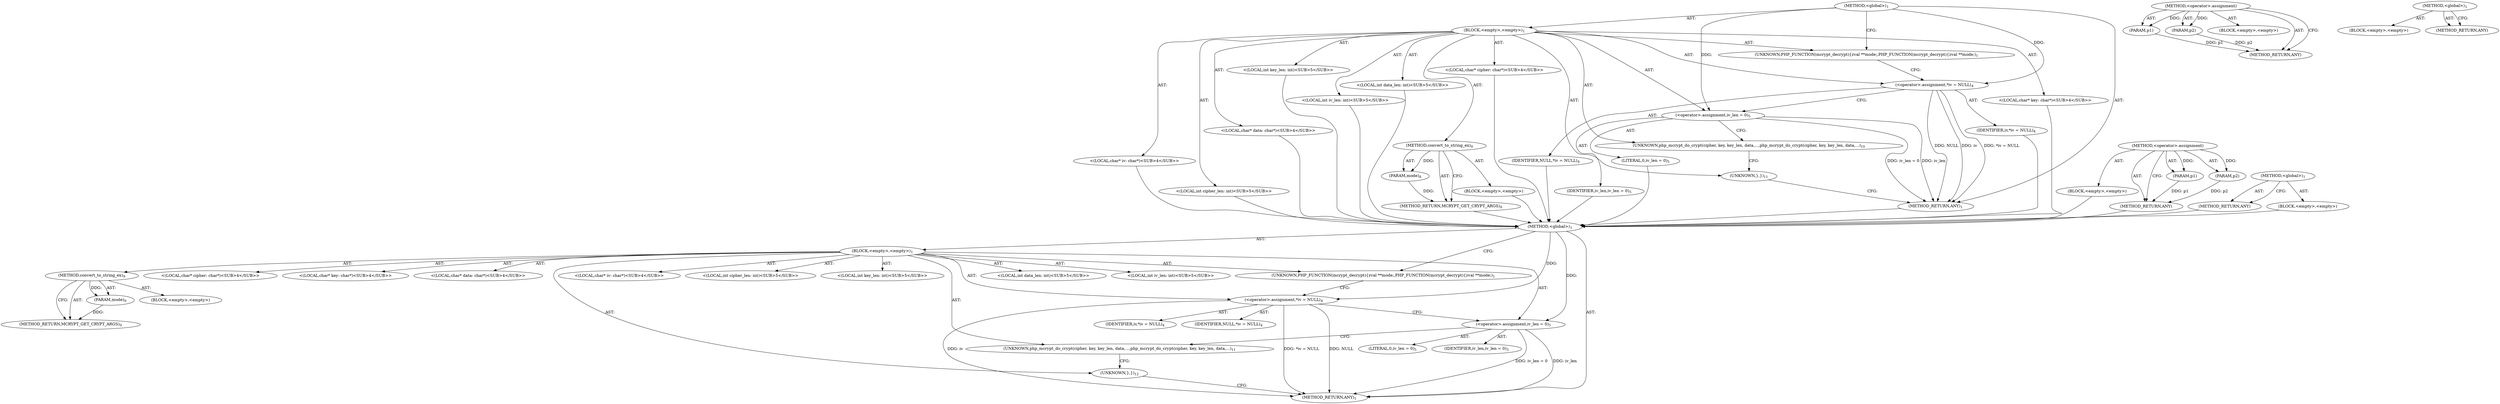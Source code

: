 digraph "&lt;global&gt;" {
vulnerable_6 [label=<(METHOD,&lt;global&gt;)<SUB>1</SUB>>];
vulnerable_7 [label=<(BLOCK,&lt;empty&gt;,&lt;empty&gt;)<SUB>1</SUB>>];
vulnerable_8 [label=<(UNKNOWN,PHP_FUNCTION(mcrypt_decrypt)
{
	zval **mode;,PHP_FUNCTION(mcrypt_decrypt)
{
	zval **mode;)<SUB>1</SUB>>];
vulnerable_9 [label="<(LOCAL,char* cipher: char*)<SUB>4</SUB>>"];
vulnerable_10 [label="<(LOCAL,char* key: char*)<SUB>4</SUB>>"];
vulnerable_11 [label="<(LOCAL,char* data: char*)<SUB>4</SUB>>"];
vulnerable_12 [label="<(LOCAL,char* iv: char*)<SUB>4</SUB>>"];
vulnerable_13 [label=<(&lt;operator&gt;.assignment,*iv = NULL)<SUB>4</SUB>>];
vulnerable_14 [label=<(IDENTIFIER,iv,*iv = NULL)<SUB>4</SUB>>];
vulnerable_15 [label=<(IDENTIFIER,NULL,*iv = NULL)<SUB>4</SUB>>];
vulnerable_16 [label="<(LOCAL,int cipher_len: int)<SUB>5</SUB>>"];
vulnerable_17 [label="<(LOCAL,int key_len: int)<SUB>5</SUB>>"];
vulnerable_18 [label="<(LOCAL,int data_len: int)<SUB>5</SUB>>"];
vulnerable_19 [label="<(LOCAL,int iv_len: int)<SUB>5</SUB>>"];
vulnerable_20 [label=<(&lt;operator&gt;.assignment,iv_len = 0)<SUB>5</SUB>>];
vulnerable_21 [label=<(IDENTIFIER,iv_len,iv_len = 0)<SUB>5</SUB>>];
vulnerable_22 [label=<(LITERAL,0,iv_len = 0)<SUB>5</SUB>>];
vulnerable_23 [label=<(METHOD,convert_to_string_ex)<SUB>8</SUB>>];
vulnerable_24 [label=<(PARAM,mode)<SUB>8</SUB>>];
vulnerable_25 [label=<(BLOCK,&lt;empty&gt;,&lt;empty&gt;)>];
vulnerable_26 [label=<(METHOD_RETURN,MCRYPT_GET_CRYPT_ARGS)<SUB>8</SUB>>];
vulnerable_28 [label=<(UNKNOWN,php_mcrypt_do_crypt(cipher, key, key_len, data,...,php_mcrypt_do_crypt(cipher, key, key_len, data,...)<SUB>10</SUB>>];
vulnerable_29 [label=<(UNKNOWN,},})<SUB>11</SUB>>];
vulnerable_30 [label=<(METHOD_RETURN,ANY)<SUB>1</SUB>>];
vulnerable_49 [label=<(METHOD,&lt;operator&gt;.assignment)>];
vulnerable_50 [label=<(PARAM,p1)>];
vulnerable_51 [label=<(PARAM,p2)>];
vulnerable_52 [label=<(BLOCK,&lt;empty&gt;,&lt;empty&gt;)>];
vulnerable_53 [label=<(METHOD_RETURN,ANY)>];
vulnerable_43 [label=<(METHOD,&lt;global&gt;)<SUB>1</SUB>>];
vulnerable_44 [label=<(BLOCK,&lt;empty&gt;,&lt;empty&gt;)>];
vulnerable_45 [label=<(METHOD_RETURN,ANY)>];
fixed_6 [label=<(METHOD,&lt;global&gt;)<SUB>1</SUB>>];
fixed_7 [label=<(BLOCK,&lt;empty&gt;,&lt;empty&gt;)<SUB>1</SUB>>];
fixed_8 [label=<(UNKNOWN,PHP_FUNCTION(mcrypt_decrypt)
{
	zval **mode;,PHP_FUNCTION(mcrypt_decrypt)
{
	zval **mode;)<SUB>1</SUB>>];
fixed_9 [label="<(LOCAL,char* cipher: char*)<SUB>4</SUB>>"];
fixed_10 [label="<(LOCAL,char* key: char*)<SUB>4</SUB>>"];
fixed_11 [label="<(LOCAL,char* data: char*)<SUB>4</SUB>>"];
fixed_12 [label="<(LOCAL,char* iv: char*)<SUB>4</SUB>>"];
fixed_13 [label=<(&lt;operator&gt;.assignment,*iv = NULL)<SUB>4</SUB>>];
fixed_14 [label=<(IDENTIFIER,iv,*iv = NULL)<SUB>4</SUB>>];
fixed_15 [label=<(IDENTIFIER,NULL,*iv = NULL)<SUB>4</SUB>>];
fixed_16 [label="<(LOCAL,int cipher_len: int)<SUB>5</SUB>>"];
fixed_17 [label="<(LOCAL,int key_len: int)<SUB>5</SUB>>"];
fixed_18 [label="<(LOCAL,int data_len: int)<SUB>5</SUB>>"];
fixed_19 [label="<(LOCAL,int iv_len: int)<SUB>5</SUB>>"];
fixed_20 [label=<(&lt;operator&gt;.assignment,iv_len = 0)<SUB>5</SUB>>];
fixed_21 [label=<(IDENTIFIER,iv_len,iv_len = 0)<SUB>5</SUB>>];
fixed_22 [label=<(LITERAL,0,iv_len = 0)<SUB>5</SUB>>];
fixed_23 [label=<(METHOD,convert_to_string_ex)<SUB>9</SUB>>];
fixed_24 [label=<(PARAM,mode)<SUB>9</SUB>>];
fixed_25 [label=<(BLOCK,&lt;empty&gt;,&lt;empty&gt;)>];
fixed_26 [label=<(METHOD_RETURN,MCRYPT_GET_CRYPT_ARGS)<SUB>9</SUB>>];
fixed_28 [label=<(UNKNOWN,php_mcrypt_do_crypt(cipher, key, key_len, data,...,php_mcrypt_do_crypt(cipher, key, key_len, data,...)<SUB>11</SUB>>];
fixed_29 [label=<(UNKNOWN,},})<SUB>12</SUB>>];
fixed_30 [label=<(METHOD_RETURN,ANY)<SUB>1</SUB>>];
fixed_49 [label=<(METHOD,&lt;operator&gt;.assignment)>];
fixed_50 [label=<(PARAM,p1)>];
fixed_51 [label=<(PARAM,p2)>];
fixed_52 [label=<(BLOCK,&lt;empty&gt;,&lt;empty&gt;)>];
fixed_53 [label=<(METHOD_RETURN,ANY)>];
fixed_43 [label=<(METHOD,&lt;global&gt;)<SUB>1</SUB>>];
fixed_44 [label=<(BLOCK,&lt;empty&gt;,&lt;empty&gt;)>];
fixed_45 [label=<(METHOD_RETURN,ANY)>];
vulnerable_6 -> vulnerable_7  [key=0, label="AST: "];
vulnerable_6 -> vulnerable_30  [key=0, label="AST: "];
vulnerable_6 -> vulnerable_8  [key=0, label="CFG: "];
vulnerable_6 -> vulnerable_13  [key=0, label="DDG: "];
vulnerable_6 -> vulnerable_20  [key=0, label="DDG: "];
vulnerable_7 -> vulnerable_8  [key=0, label="AST: "];
vulnerable_7 -> vulnerable_9  [key=0, label="AST: "];
vulnerable_7 -> vulnerable_10  [key=0, label="AST: "];
vulnerable_7 -> vulnerable_11  [key=0, label="AST: "];
vulnerable_7 -> vulnerable_12  [key=0, label="AST: "];
vulnerable_7 -> vulnerable_13  [key=0, label="AST: "];
vulnerable_7 -> vulnerable_16  [key=0, label="AST: "];
vulnerable_7 -> vulnerable_17  [key=0, label="AST: "];
vulnerable_7 -> vulnerable_18  [key=0, label="AST: "];
vulnerable_7 -> vulnerable_19  [key=0, label="AST: "];
vulnerable_7 -> vulnerable_20  [key=0, label="AST: "];
vulnerable_7 -> vulnerable_23  [key=0, label="AST: "];
vulnerable_7 -> vulnerable_28  [key=0, label="AST: "];
vulnerable_7 -> vulnerable_29  [key=0, label="AST: "];
vulnerable_8 -> vulnerable_13  [key=0, label="CFG: "];
vulnerable_9 -> fixed_6  [key=0];
vulnerable_10 -> fixed_6  [key=0];
vulnerable_11 -> fixed_6  [key=0];
vulnerable_12 -> fixed_6  [key=0];
vulnerable_13 -> vulnerable_14  [key=0, label="AST: "];
vulnerable_13 -> vulnerable_15  [key=0, label="AST: "];
vulnerable_13 -> vulnerable_20  [key=0, label="CFG: "];
vulnerable_13 -> vulnerable_30  [key=0, label="DDG: iv"];
vulnerable_13 -> vulnerable_30  [key=1, label="DDG: *iv = NULL"];
vulnerable_13 -> vulnerable_30  [key=2, label="DDG: NULL"];
vulnerable_14 -> fixed_6  [key=0];
vulnerable_15 -> fixed_6  [key=0];
vulnerable_16 -> fixed_6  [key=0];
vulnerable_17 -> fixed_6  [key=0];
vulnerable_18 -> fixed_6  [key=0];
vulnerable_19 -> fixed_6  [key=0];
vulnerable_20 -> vulnerable_21  [key=0, label="AST: "];
vulnerable_20 -> vulnerable_22  [key=0, label="AST: "];
vulnerable_20 -> vulnerable_28  [key=0, label="CFG: "];
vulnerable_20 -> vulnerable_30  [key=0, label="DDG: iv_len"];
vulnerable_20 -> vulnerable_30  [key=1, label="DDG: iv_len = 0"];
vulnerable_21 -> fixed_6  [key=0];
vulnerable_22 -> fixed_6  [key=0];
vulnerable_23 -> vulnerable_24  [key=0, label="AST: "];
vulnerable_23 -> vulnerable_24  [key=1, label="DDG: "];
vulnerable_23 -> vulnerable_25  [key=0, label="AST: "];
vulnerable_23 -> vulnerable_26  [key=0, label="AST: "];
vulnerable_23 -> vulnerable_26  [key=1, label="CFG: "];
vulnerable_24 -> vulnerable_26  [key=0, label="DDG: "];
vulnerable_25 -> fixed_6  [key=0];
vulnerable_26 -> fixed_6  [key=0];
vulnerable_28 -> vulnerable_29  [key=0, label="CFG: "];
vulnerable_29 -> vulnerable_30  [key=0, label="CFG: "];
vulnerable_30 -> fixed_6  [key=0];
vulnerable_49 -> vulnerable_50  [key=0, label="AST: "];
vulnerable_49 -> vulnerable_50  [key=1, label="DDG: "];
vulnerable_49 -> vulnerable_52  [key=0, label="AST: "];
vulnerable_49 -> vulnerable_51  [key=0, label="AST: "];
vulnerable_49 -> vulnerable_51  [key=1, label="DDG: "];
vulnerable_49 -> vulnerable_53  [key=0, label="AST: "];
vulnerable_49 -> vulnerable_53  [key=1, label="CFG: "];
vulnerable_50 -> vulnerable_53  [key=0, label="DDG: p1"];
vulnerable_51 -> vulnerable_53  [key=0, label="DDG: p2"];
vulnerable_52 -> fixed_6  [key=0];
vulnerable_53 -> fixed_6  [key=0];
vulnerable_43 -> vulnerable_44  [key=0, label="AST: "];
vulnerable_43 -> vulnerable_45  [key=0, label="AST: "];
vulnerable_43 -> vulnerable_45  [key=1, label="CFG: "];
vulnerable_44 -> fixed_6  [key=0];
vulnerable_45 -> fixed_6  [key=0];
fixed_6 -> fixed_7  [key=0, label="AST: "];
fixed_6 -> fixed_30  [key=0, label="AST: "];
fixed_6 -> fixed_8  [key=0, label="CFG: "];
fixed_6 -> fixed_13  [key=0, label="DDG: "];
fixed_6 -> fixed_20  [key=0, label="DDG: "];
fixed_7 -> fixed_8  [key=0, label="AST: "];
fixed_7 -> fixed_9  [key=0, label="AST: "];
fixed_7 -> fixed_10  [key=0, label="AST: "];
fixed_7 -> fixed_11  [key=0, label="AST: "];
fixed_7 -> fixed_12  [key=0, label="AST: "];
fixed_7 -> fixed_13  [key=0, label="AST: "];
fixed_7 -> fixed_16  [key=0, label="AST: "];
fixed_7 -> fixed_17  [key=0, label="AST: "];
fixed_7 -> fixed_18  [key=0, label="AST: "];
fixed_7 -> fixed_19  [key=0, label="AST: "];
fixed_7 -> fixed_20  [key=0, label="AST: "];
fixed_7 -> fixed_23  [key=0, label="AST: "];
fixed_7 -> fixed_28  [key=0, label="AST: "];
fixed_7 -> fixed_29  [key=0, label="AST: "];
fixed_8 -> fixed_13  [key=0, label="CFG: "];
fixed_13 -> fixed_14  [key=0, label="AST: "];
fixed_13 -> fixed_15  [key=0, label="AST: "];
fixed_13 -> fixed_20  [key=0, label="CFG: "];
fixed_13 -> fixed_30  [key=0, label="DDG: iv"];
fixed_13 -> fixed_30  [key=1, label="DDG: *iv = NULL"];
fixed_13 -> fixed_30  [key=2, label="DDG: NULL"];
fixed_20 -> fixed_21  [key=0, label="AST: "];
fixed_20 -> fixed_22  [key=0, label="AST: "];
fixed_20 -> fixed_28  [key=0, label="CFG: "];
fixed_20 -> fixed_30  [key=0, label="DDG: iv_len"];
fixed_20 -> fixed_30  [key=1, label="DDG: iv_len = 0"];
fixed_23 -> fixed_24  [key=0, label="AST: "];
fixed_23 -> fixed_24  [key=1, label="DDG: "];
fixed_23 -> fixed_25  [key=0, label="AST: "];
fixed_23 -> fixed_26  [key=0, label="AST: "];
fixed_23 -> fixed_26  [key=1, label="CFG: "];
fixed_24 -> fixed_26  [key=0, label="DDG: "];
fixed_28 -> fixed_29  [key=0, label="CFG: "];
fixed_29 -> fixed_30  [key=0, label="CFG: "];
fixed_49 -> fixed_50  [key=0, label="AST: "];
fixed_49 -> fixed_50  [key=1, label="DDG: "];
fixed_49 -> fixed_52  [key=0, label="AST: "];
fixed_49 -> fixed_51  [key=0, label="AST: "];
fixed_49 -> fixed_51  [key=1, label="DDG: "];
fixed_49 -> fixed_53  [key=0, label="AST: "];
fixed_49 -> fixed_53  [key=1, label="CFG: "];
fixed_50 -> fixed_53  [key=0, label="DDG: p1"];
fixed_51 -> fixed_53  [key=0, label="DDG: p2"];
fixed_43 -> fixed_44  [key=0, label="AST: "];
fixed_43 -> fixed_45  [key=0, label="AST: "];
fixed_43 -> fixed_45  [key=1, label="CFG: "];
}
